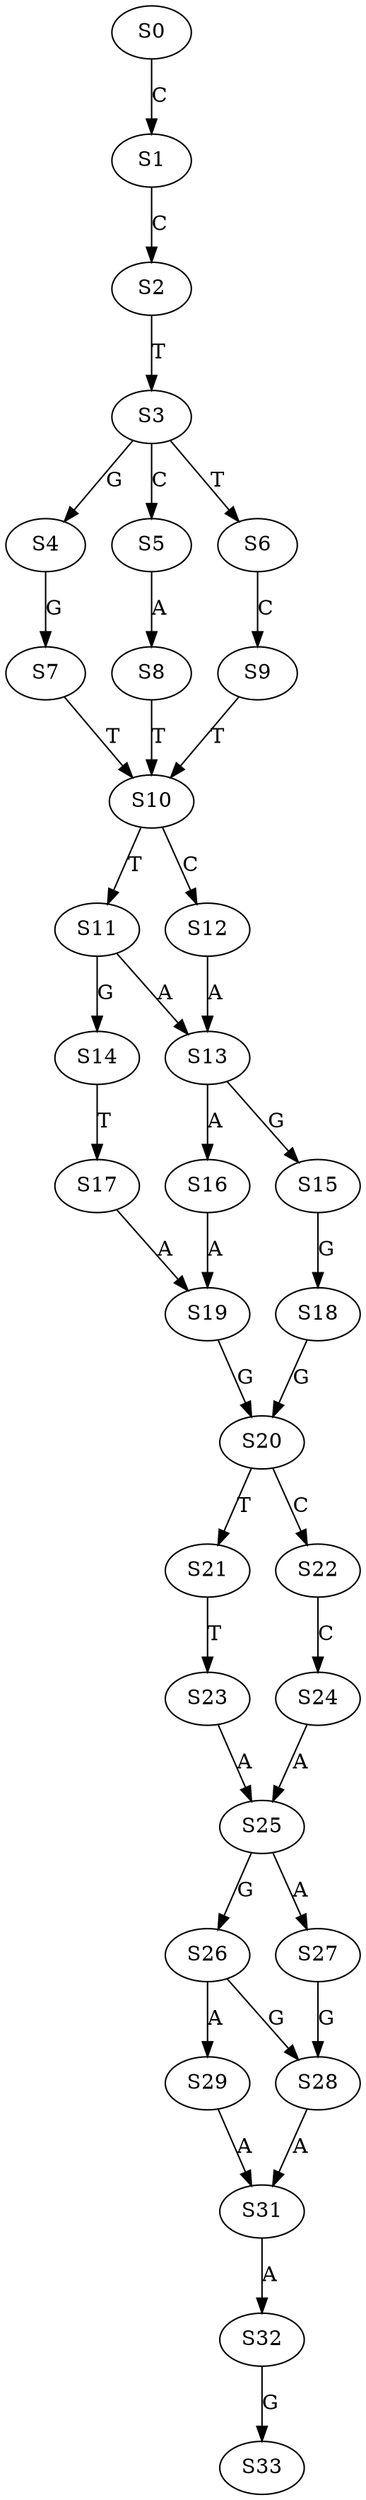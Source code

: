 strict digraph  {
	S0 -> S1 [ label = C ];
	S1 -> S2 [ label = C ];
	S2 -> S3 [ label = T ];
	S3 -> S4 [ label = G ];
	S3 -> S5 [ label = C ];
	S3 -> S6 [ label = T ];
	S4 -> S7 [ label = G ];
	S5 -> S8 [ label = A ];
	S6 -> S9 [ label = C ];
	S7 -> S10 [ label = T ];
	S8 -> S10 [ label = T ];
	S9 -> S10 [ label = T ];
	S10 -> S11 [ label = T ];
	S10 -> S12 [ label = C ];
	S11 -> S13 [ label = A ];
	S11 -> S14 [ label = G ];
	S12 -> S13 [ label = A ];
	S13 -> S15 [ label = G ];
	S13 -> S16 [ label = A ];
	S14 -> S17 [ label = T ];
	S15 -> S18 [ label = G ];
	S16 -> S19 [ label = A ];
	S17 -> S19 [ label = A ];
	S18 -> S20 [ label = G ];
	S19 -> S20 [ label = G ];
	S20 -> S21 [ label = T ];
	S20 -> S22 [ label = C ];
	S21 -> S23 [ label = T ];
	S22 -> S24 [ label = C ];
	S23 -> S25 [ label = A ];
	S24 -> S25 [ label = A ];
	S25 -> S26 [ label = G ];
	S25 -> S27 [ label = A ];
	S26 -> S28 [ label = G ];
	S26 -> S29 [ label = A ];
	S27 -> S28 [ label = G ];
	S28 -> S31 [ label = A ];
	S29 -> S31 [ label = A ];
	S31 -> S32 [ label = A ];
	S32 -> S33 [ label = G ];
}
